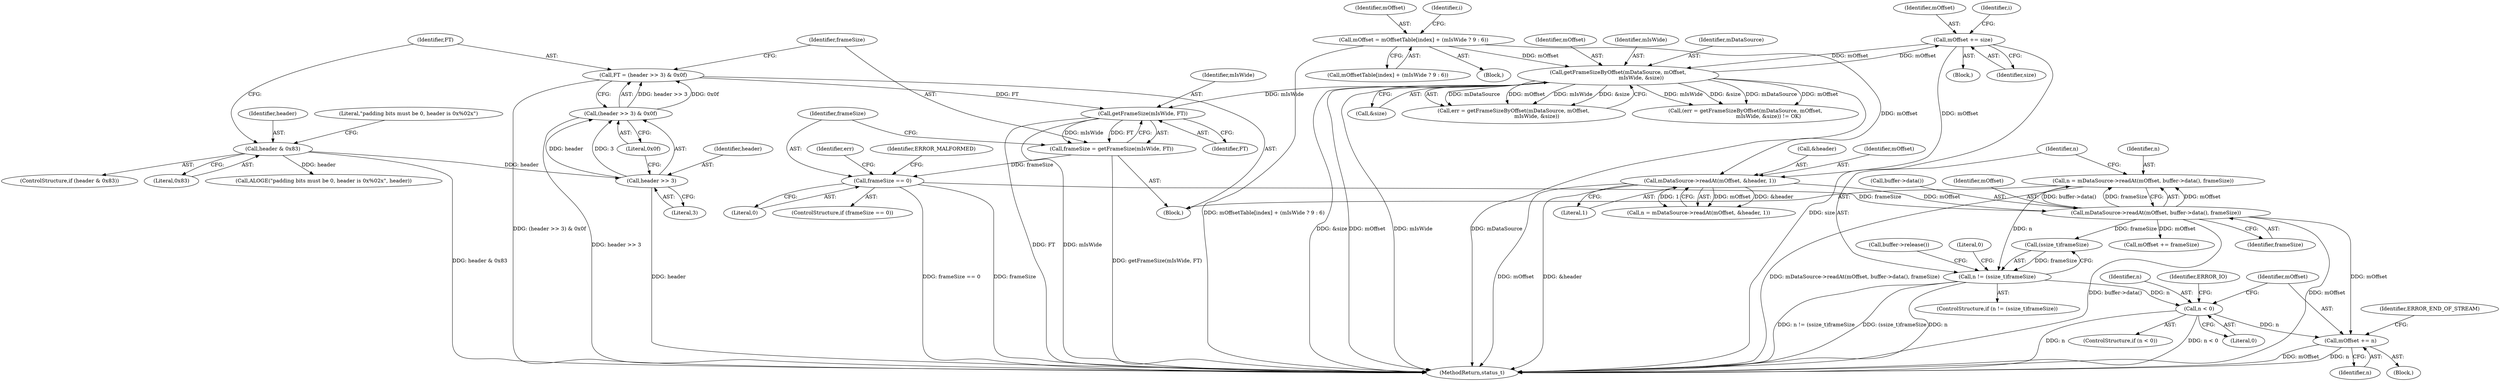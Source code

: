 digraph "0_Android_36b04932bb93cc3269279282686b439a17a89920@API" {
"1000253" [label="(Call,n = mDataSource->readAt(mOffset, buffer->data(), frameSize))"];
"1000255" [label="(Call,mDataSource->readAt(mOffset, buffer->data(), frameSize))"];
"1000196" [label="(Call,mDataSource->readAt(mOffset, &header, 1))"];
"1000189" [label="(Call,mOffset += size)"];
"1000179" [label="(Call,getFrameSizeByOffset(mDataSource, mOffset,\n                            mIsWide, &size))"];
"1000149" [label="(Call,mOffset = mOffsetTable[index] + (mIsWide ? 9 : 6))"];
"1000233" [label="(Call,frameSize == 0)"];
"1000227" [label="(Call,frameSize = getFrameSize(mIsWide, FT))"];
"1000229" [label="(Call,getFrameSize(mIsWide, FT))"];
"1000219" [label="(Call,FT = (header >> 3) & 0x0f)"];
"1000221" [label="(Call,(header >> 3) & 0x0f)"];
"1000222" [label="(Call,header >> 3)"];
"1000209" [label="(Call,header & 0x83)"];
"1000260" [label="(Call,n != (ssize_t)frameSize)"];
"1000271" [label="(Call,n < 0)"];
"1000279" [label="(Call,mOffset += n)"];
"1000224" [label="(Literal,3)"];
"1000219" [label="(Call,FT = (header >> 3) & 0x0f)"];
"1000198" [label="(Call,&header)"];
"1000150" [label="(Identifier,mOffset)"];
"1000197" [label="(Identifier,mOffset)"];
"1000231" [label="(Identifier,FT)"];
"1000273" [label="(Literal,0)"];
"1000261" [label="(Identifier,n)"];
"1000272" [label="(Identifier,n)"];
"1000191" [label="(Identifier,size)"];
"1000225" [label="(Literal,0x0f)"];
"1000257" [label="(Call,buffer->data())"];
"1000162" [label="(Identifier,i)"];
"1000279" [label="(Call,mOffset += n)"];
"1000213" [label="(Call,ALOGE(\"padding bits must be 0, header is 0x%02x\", header))"];
"1000280" [label="(Identifier,mOffset)"];
"1000194" [label="(Call,n = mDataSource->readAt(mOffset, &header, 1))"];
"1000177" [label="(Call,err = getFrameSizeByOffset(mDataSource, mOffset,\n                            mIsWide, &size))"];
"1000176" [label="(Call,(err = getFrameSizeByOffset(mDataSource, mOffset,\n                            mIsWide, &size)) != OK)"];
"1000232" [label="(ControlStructure,if (frameSize == 0))"];
"1000266" [label="(Call,buffer->release())"];
"1000179" [label="(Call,getFrameSizeByOffset(mDataSource, mOffset,\n                            mIsWide, &size))"];
"1000189" [label="(Call,mOffset += size)"];
"1000214" [label="(Literal,\"padding bits must be 0, header is 0x%02x\")"];
"1000271" [label="(Call,n < 0)"];
"1000211" [label="(Literal,0x83)"];
"1000256" [label="(Identifier,mOffset)"];
"1000209" [label="(Call,header & 0x83)"];
"1000229" [label="(Call,getFrameSize(mIsWide, FT))"];
"1000281" [label="(Identifier,n)"];
"1000283" [label="(Identifier,ERROR_END_OF_STREAM)"];
"1000200" [label="(Literal,1)"];
"1000181" [label="(Identifier,mOffset)"];
"1000242" [label="(Identifier,err)"];
"1000254" [label="(Identifier,n)"];
"1000196" [label="(Call,mDataSource->readAt(mOffset, &header, 1))"];
"1000262" [label="(Call,(ssize_t)frameSize)"];
"1000210" [label="(Identifier,header)"];
"1000149" [label="(Call,mOffset = mOffsetTable[index] + (mIsWide ? 9 : 6))"];
"1000230" [label="(Identifier,mIsWide)"];
"1000258" [label="(Identifier,frameSize)"];
"1000270" [label="(ControlStructure,if (n < 0))"];
"1000260" [label="(Call,n != (ssize_t)frameSize)"];
"1000305" [label="(MethodReturn,status_t)"];
"1000278" [label="(Block,)"];
"1000190" [label="(Identifier,mOffset)"];
"1000172" [label="(Identifier,i)"];
"1000182" [label="(Identifier,mIsWide)"];
"1000222" [label="(Call,header >> 3)"];
"1000173" [label="(Block,)"];
"1000233" [label="(Call,frameSize == 0)"];
"1000208" [label="(ControlStructure,if (header & 0x83))"];
"1000238" [label="(Identifier,ERROR_MALFORMED)"];
"1000220" [label="(Identifier,FT)"];
"1000227" [label="(Call,frameSize = getFrameSize(mIsWide, FT))"];
"1000151" [label="(Call,mOffsetTable[index] + (mIsWide ? 9 : 6))"];
"1000180" [label="(Identifier,mDataSource)"];
"1000183" [label="(Call,&size)"];
"1000223" [label="(Identifier,header)"];
"1000105" [label="(Block,)"];
"1000259" [label="(ControlStructure,if (n != (ssize_t)frameSize))"];
"1000285" [label="(Literal,0)"];
"1000253" [label="(Call,n = mDataSource->readAt(mOffset, buffer->data(), frameSize))"];
"1000221" [label="(Call,(header >> 3) & 0x0f)"];
"1000235" [label="(Literal,0)"];
"1000276" [label="(Identifier,ERROR_IO)"];
"1000228" [label="(Identifier,frameSize)"];
"1000293" [label="(Call,mOffset += frameSize)"];
"1000234" [label="(Identifier,frameSize)"];
"1000124" [label="(Block,)"];
"1000255" [label="(Call,mDataSource->readAt(mOffset, buffer->data(), frameSize))"];
"1000253" -> "1000105"  [label="AST: "];
"1000253" -> "1000255"  [label="CFG: "];
"1000254" -> "1000253"  [label="AST: "];
"1000255" -> "1000253"  [label="AST: "];
"1000261" -> "1000253"  [label="CFG: "];
"1000253" -> "1000305"  [label="DDG: mDataSource->readAt(mOffset, buffer->data(), frameSize)"];
"1000255" -> "1000253"  [label="DDG: mOffset"];
"1000255" -> "1000253"  [label="DDG: buffer->data()"];
"1000255" -> "1000253"  [label="DDG: frameSize"];
"1000253" -> "1000260"  [label="DDG: n"];
"1000255" -> "1000258"  [label="CFG: "];
"1000256" -> "1000255"  [label="AST: "];
"1000257" -> "1000255"  [label="AST: "];
"1000258" -> "1000255"  [label="AST: "];
"1000255" -> "1000305"  [label="DDG: buffer->data()"];
"1000255" -> "1000305"  [label="DDG: mOffset"];
"1000196" -> "1000255"  [label="DDG: mOffset"];
"1000233" -> "1000255"  [label="DDG: frameSize"];
"1000255" -> "1000262"  [label="DDG: frameSize"];
"1000255" -> "1000279"  [label="DDG: mOffset"];
"1000255" -> "1000293"  [label="DDG: mOffset"];
"1000196" -> "1000194"  [label="AST: "];
"1000196" -> "1000200"  [label="CFG: "];
"1000197" -> "1000196"  [label="AST: "];
"1000198" -> "1000196"  [label="AST: "];
"1000200" -> "1000196"  [label="AST: "];
"1000194" -> "1000196"  [label="CFG: "];
"1000196" -> "1000305"  [label="DDG: mOffset"];
"1000196" -> "1000305"  [label="DDG: &header"];
"1000196" -> "1000194"  [label="DDG: mOffset"];
"1000196" -> "1000194"  [label="DDG: &header"];
"1000196" -> "1000194"  [label="DDG: 1"];
"1000189" -> "1000196"  [label="DDG: mOffset"];
"1000149" -> "1000196"  [label="DDG: mOffset"];
"1000189" -> "1000173"  [label="AST: "];
"1000189" -> "1000191"  [label="CFG: "];
"1000190" -> "1000189"  [label="AST: "];
"1000191" -> "1000189"  [label="AST: "];
"1000172" -> "1000189"  [label="CFG: "];
"1000189" -> "1000305"  [label="DDG: size"];
"1000189" -> "1000179"  [label="DDG: mOffset"];
"1000179" -> "1000189"  [label="DDG: mOffset"];
"1000179" -> "1000177"  [label="AST: "];
"1000179" -> "1000183"  [label="CFG: "];
"1000180" -> "1000179"  [label="AST: "];
"1000181" -> "1000179"  [label="AST: "];
"1000182" -> "1000179"  [label="AST: "];
"1000183" -> "1000179"  [label="AST: "];
"1000177" -> "1000179"  [label="CFG: "];
"1000179" -> "1000305"  [label="DDG: mOffset"];
"1000179" -> "1000305"  [label="DDG: mIsWide"];
"1000179" -> "1000305"  [label="DDG: mDataSource"];
"1000179" -> "1000305"  [label="DDG: &size"];
"1000179" -> "1000176"  [label="DDG: mDataSource"];
"1000179" -> "1000176"  [label="DDG: mOffset"];
"1000179" -> "1000176"  [label="DDG: mIsWide"];
"1000179" -> "1000176"  [label="DDG: &size"];
"1000179" -> "1000177"  [label="DDG: mDataSource"];
"1000179" -> "1000177"  [label="DDG: mOffset"];
"1000179" -> "1000177"  [label="DDG: mIsWide"];
"1000179" -> "1000177"  [label="DDG: &size"];
"1000149" -> "1000179"  [label="DDG: mOffset"];
"1000179" -> "1000229"  [label="DDG: mIsWide"];
"1000149" -> "1000124"  [label="AST: "];
"1000149" -> "1000151"  [label="CFG: "];
"1000150" -> "1000149"  [label="AST: "];
"1000151" -> "1000149"  [label="AST: "];
"1000162" -> "1000149"  [label="CFG: "];
"1000149" -> "1000305"  [label="DDG: mOffsetTable[index] + (mIsWide ? 9 : 6)"];
"1000233" -> "1000232"  [label="AST: "];
"1000233" -> "1000235"  [label="CFG: "];
"1000234" -> "1000233"  [label="AST: "];
"1000235" -> "1000233"  [label="AST: "];
"1000238" -> "1000233"  [label="CFG: "];
"1000242" -> "1000233"  [label="CFG: "];
"1000233" -> "1000305"  [label="DDG: frameSize == 0"];
"1000233" -> "1000305"  [label="DDG: frameSize"];
"1000227" -> "1000233"  [label="DDG: frameSize"];
"1000227" -> "1000105"  [label="AST: "];
"1000227" -> "1000229"  [label="CFG: "];
"1000228" -> "1000227"  [label="AST: "];
"1000229" -> "1000227"  [label="AST: "];
"1000234" -> "1000227"  [label="CFG: "];
"1000227" -> "1000305"  [label="DDG: getFrameSize(mIsWide, FT)"];
"1000229" -> "1000227"  [label="DDG: mIsWide"];
"1000229" -> "1000227"  [label="DDG: FT"];
"1000229" -> "1000231"  [label="CFG: "];
"1000230" -> "1000229"  [label="AST: "];
"1000231" -> "1000229"  [label="AST: "];
"1000229" -> "1000305"  [label="DDG: FT"];
"1000229" -> "1000305"  [label="DDG: mIsWide"];
"1000219" -> "1000229"  [label="DDG: FT"];
"1000219" -> "1000105"  [label="AST: "];
"1000219" -> "1000221"  [label="CFG: "];
"1000220" -> "1000219"  [label="AST: "];
"1000221" -> "1000219"  [label="AST: "];
"1000228" -> "1000219"  [label="CFG: "];
"1000219" -> "1000305"  [label="DDG: (header >> 3) & 0x0f"];
"1000221" -> "1000219"  [label="DDG: header >> 3"];
"1000221" -> "1000219"  [label="DDG: 0x0f"];
"1000221" -> "1000225"  [label="CFG: "];
"1000222" -> "1000221"  [label="AST: "];
"1000225" -> "1000221"  [label="AST: "];
"1000221" -> "1000305"  [label="DDG: header >> 3"];
"1000222" -> "1000221"  [label="DDG: header"];
"1000222" -> "1000221"  [label="DDG: 3"];
"1000222" -> "1000224"  [label="CFG: "];
"1000223" -> "1000222"  [label="AST: "];
"1000224" -> "1000222"  [label="AST: "];
"1000225" -> "1000222"  [label="CFG: "];
"1000222" -> "1000305"  [label="DDG: header"];
"1000209" -> "1000222"  [label="DDG: header"];
"1000209" -> "1000208"  [label="AST: "];
"1000209" -> "1000211"  [label="CFG: "];
"1000210" -> "1000209"  [label="AST: "];
"1000211" -> "1000209"  [label="AST: "];
"1000214" -> "1000209"  [label="CFG: "];
"1000220" -> "1000209"  [label="CFG: "];
"1000209" -> "1000305"  [label="DDG: header & 0x83"];
"1000209" -> "1000213"  [label="DDG: header"];
"1000260" -> "1000259"  [label="AST: "];
"1000260" -> "1000262"  [label="CFG: "];
"1000261" -> "1000260"  [label="AST: "];
"1000262" -> "1000260"  [label="AST: "];
"1000266" -> "1000260"  [label="CFG: "];
"1000285" -> "1000260"  [label="CFG: "];
"1000260" -> "1000305"  [label="DDG: n != (ssize_t)frameSize"];
"1000260" -> "1000305"  [label="DDG: (ssize_t)frameSize"];
"1000260" -> "1000305"  [label="DDG: n"];
"1000262" -> "1000260"  [label="DDG: frameSize"];
"1000260" -> "1000271"  [label="DDG: n"];
"1000271" -> "1000270"  [label="AST: "];
"1000271" -> "1000273"  [label="CFG: "];
"1000272" -> "1000271"  [label="AST: "];
"1000273" -> "1000271"  [label="AST: "];
"1000276" -> "1000271"  [label="CFG: "];
"1000280" -> "1000271"  [label="CFG: "];
"1000271" -> "1000305"  [label="DDG: n"];
"1000271" -> "1000305"  [label="DDG: n < 0"];
"1000271" -> "1000279"  [label="DDG: n"];
"1000279" -> "1000278"  [label="AST: "];
"1000279" -> "1000281"  [label="CFG: "];
"1000280" -> "1000279"  [label="AST: "];
"1000281" -> "1000279"  [label="AST: "];
"1000283" -> "1000279"  [label="CFG: "];
"1000279" -> "1000305"  [label="DDG: mOffset"];
"1000279" -> "1000305"  [label="DDG: n"];
}
